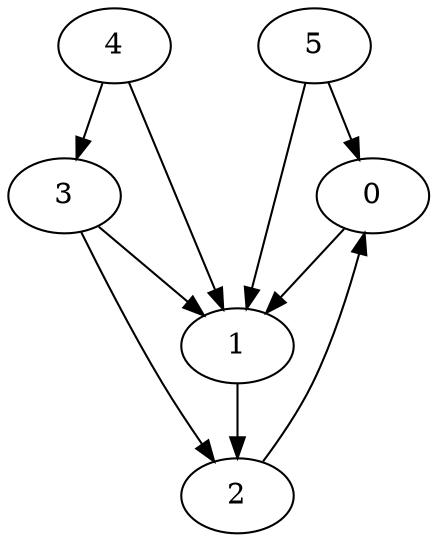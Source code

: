 digraph {
	0 [label=0]
	1 [label=1]
	2 [label=2]
	3 [label=3]
	4 [label=4]
	5 [label=5]
	0 -> 1
	1 -> 2
	2 -> 0
	3 -> 1
	3 -> 2
	4 -> 3
	4 -> 1
	5 -> 0
	5 -> 1
}
